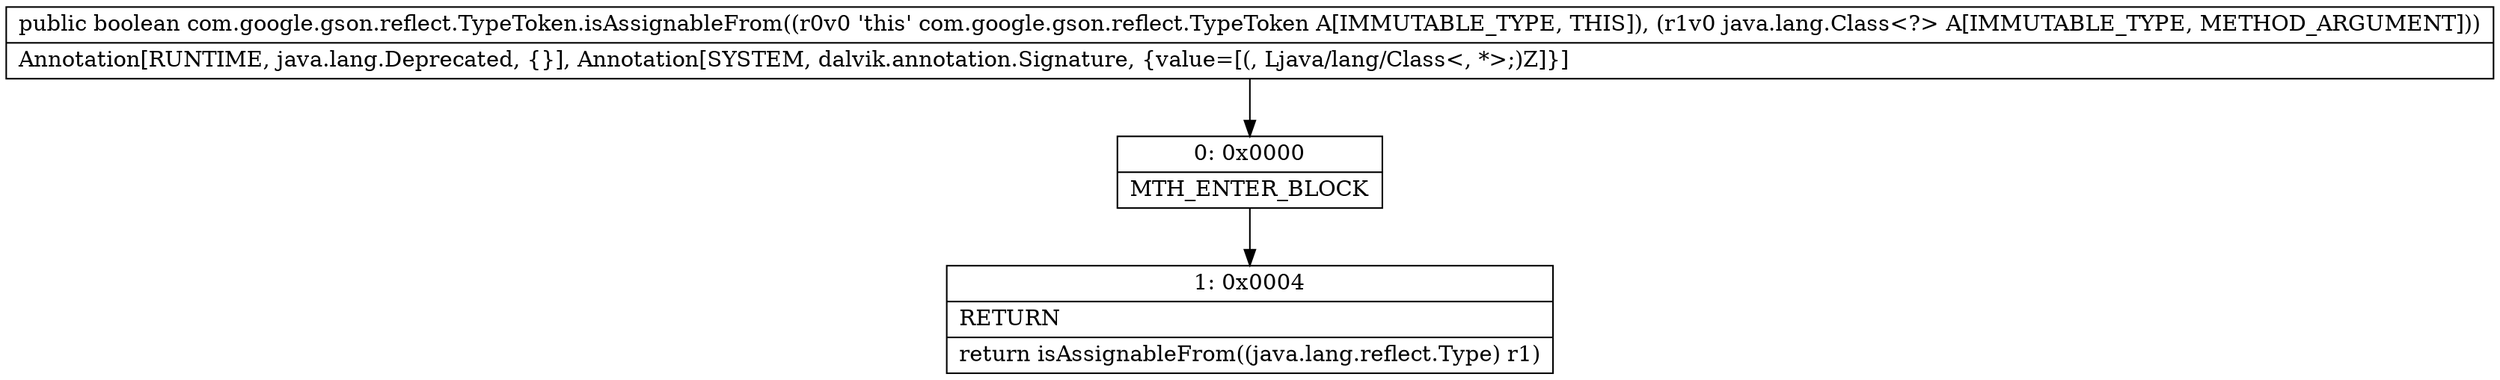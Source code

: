 digraph "CFG forcom.google.gson.reflect.TypeToken.isAssignableFrom(Ljava\/lang\/Class;)Z" {
Node_0 [shape=record,label="{0\:\ 0x0000|MTH_ENTER_BLOCK\l}"];
Node_1 [shape=record,label="{1\:\ 0x0004|RETURN\l|return isAssignableFrom((java.lang.reflect.Type) r1)\l}"];
MethodNode[shape=record,label="{public boolean com.google.gson.reflect.TypeToken.isAssignableFrom((r0v0 'this' com.google.gson.reflect.TypeToken A[IMMUTABLE_TYPE, THIS]), (r1v0 java.lang.Class\<?\> A[IMMUTABLE_TYPE, METHOD_ARGUMENT]))  | Annotation[RUNTIME, java.lang.Deprecated, \{\}], Annotation[SYSTEM, dalvik.annotation.Signature, \{value=[(, Ljava\/lang\/Class\<, *\>;)Z]\}]\l}"];
MethodNode -> Node_0;
Node_0 -> Node_1;
}

